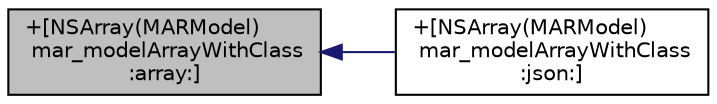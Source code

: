 digraph "+[NSArray(MARModel) mar_modelArrayWithClass:array:]"
{
  edge [fontname="Helvetica",fontsize="10",labelfontname="Helvetica",labelfontsize="10"];
  node [fontname="Helvetica",fontsize="10",shape=record];
  rankdir="LR";
  Node1 [label="+[NSArray(MARModel)\l mar_modelArrayWithClass\l:array:]",height=0.2,width=0.4,color="black", fillcolor="grey75", style="filled", fontcolor="black"];
  Node1 -> Node2 [dir="back",color="midnightblue",fontsize="10",style="solid",fontname="Helvetica"];
  Node2 [label="+[NSArray(MARModel)\l mar_modelArrayWithClass\l:json:]",height=0.2,width=0.4,color="black", fillcolor="white", style="filled",URL="$category_n_s_array_07_m_a_r_model_08.html#a0fe4a7681c640cbec42b0c0304c8f240"];
}
